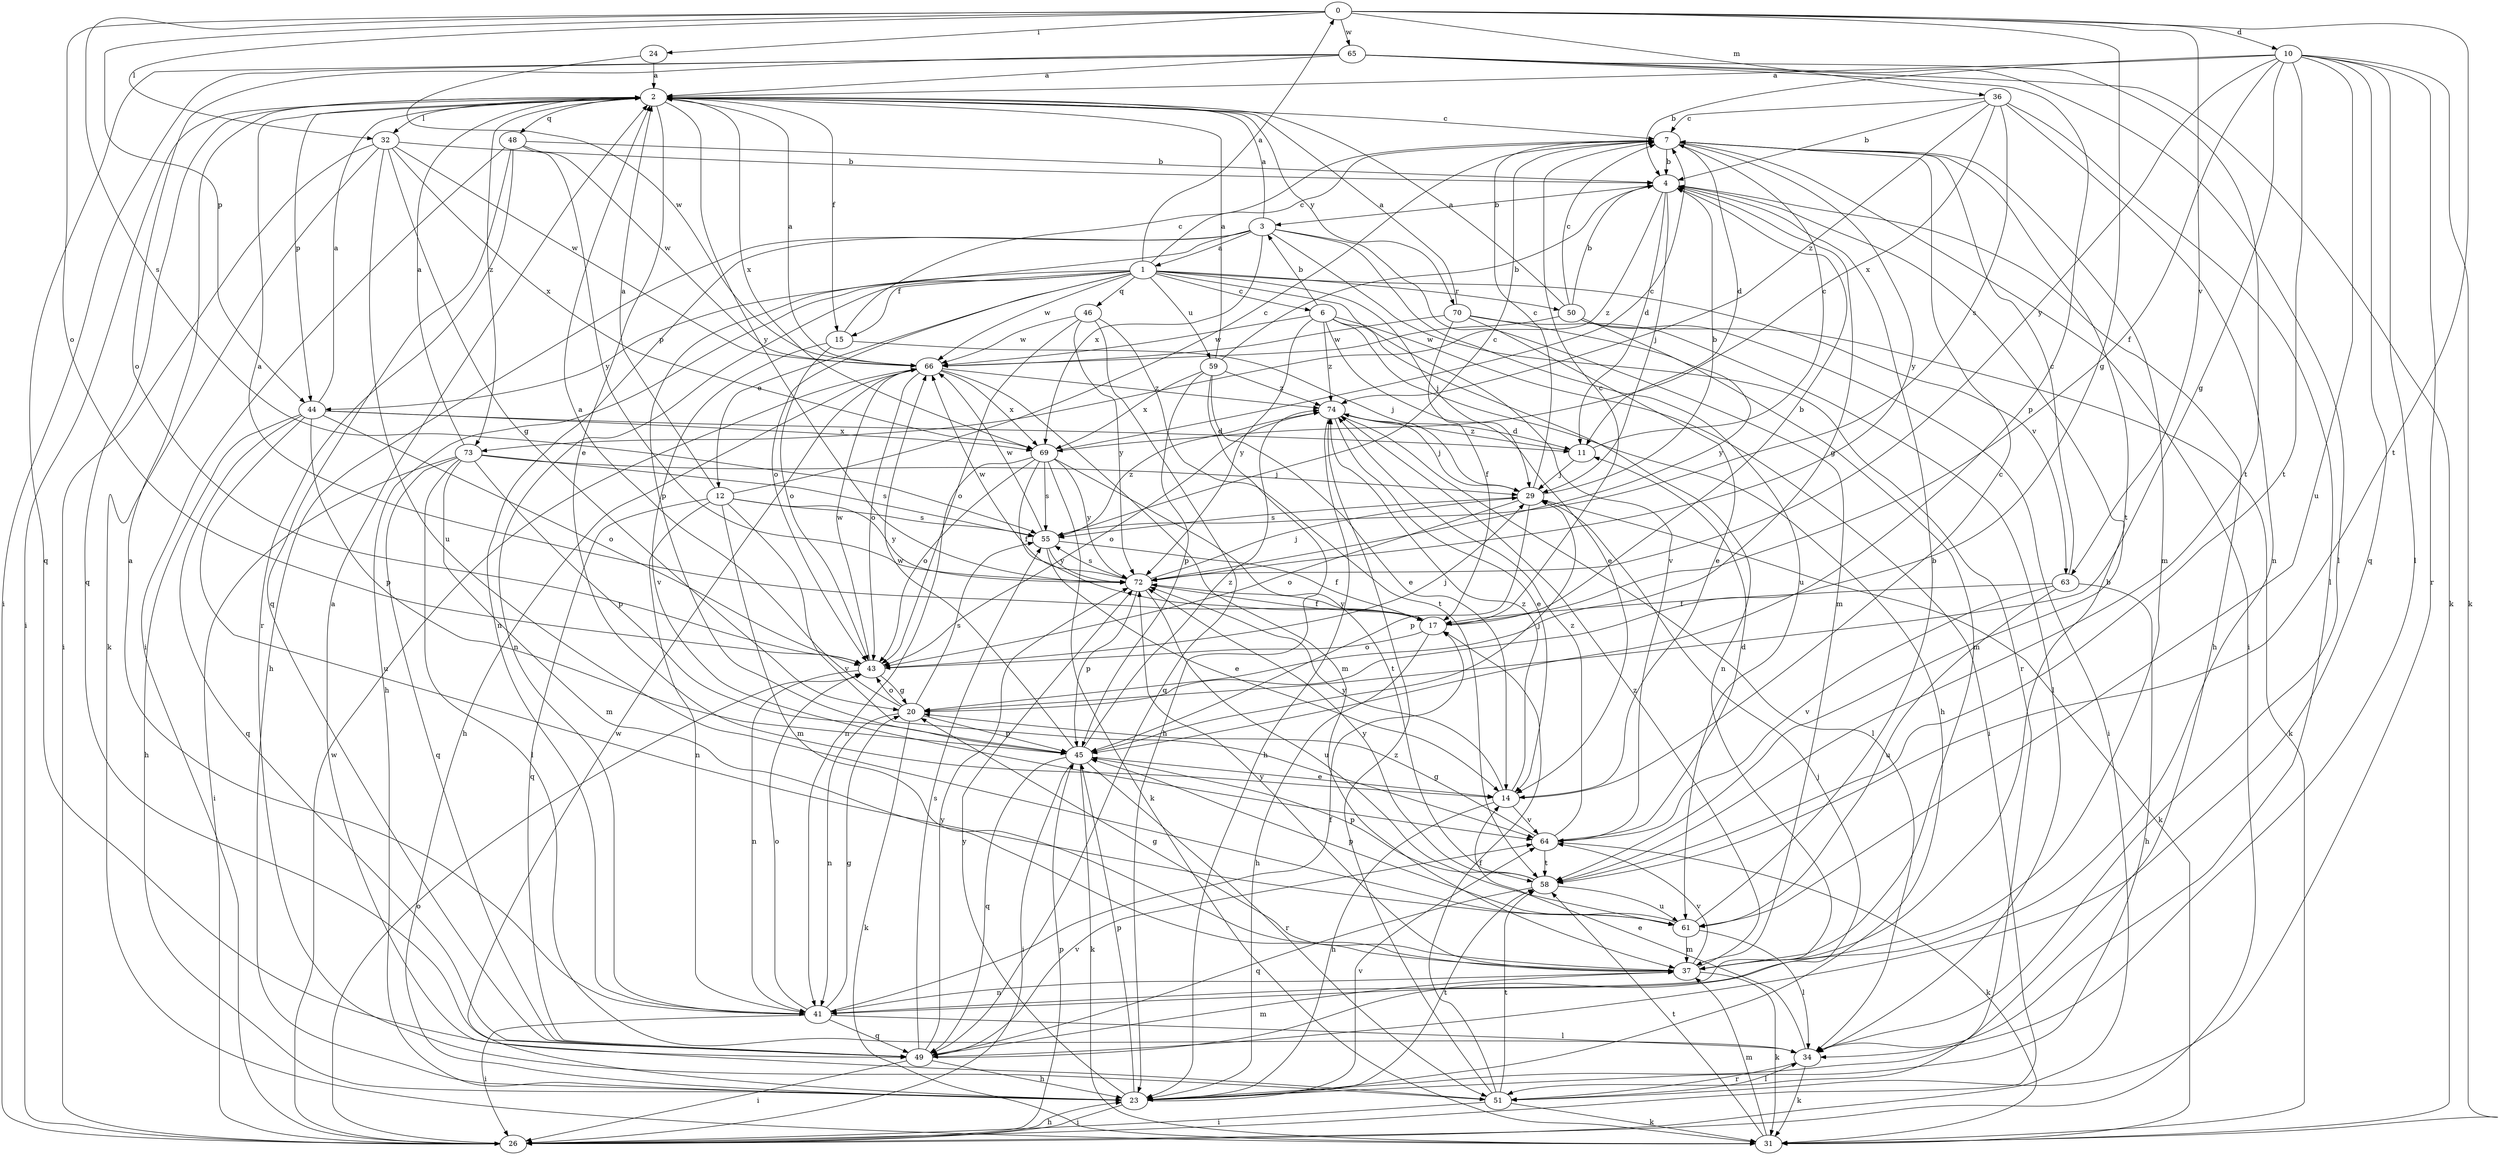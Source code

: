 strict digraph  {
0;
1;
2;
3;
4;
6;
7;
10;
11;
12;
14;
15;
17;
20;
23;
24;
26;
29;
31;
32;
34;
36;
37;
41;
43;
44;
45;
46;
48;
49;
50;
51;
55;
58;
59;
61;
63;
64;
65;
66;
69;
70;
72;
73;
74;
0 -> 10  [label=d];
0 -> 20  [label=g];
0 -> 24  [label=i];
0 -> 32  [label=l];
0 -> 36  [label=m];
0 -> 43  [label=o];
0 -> 44  [label=p];
0 -> 55  [label=s];
0 -> 58  [label=t];
0 -> 63  [label=v];
0 -> 65  [label=w];
1 -> 0  [label=a];
1 -> 6  [label=c];
1 -> 7  [label=c];
1 -> 12  [label=e];
1 -> 15  [label=f];
1 -> 23  [label=h];
1 -> 29  [label=j];
1 -> 41  [label=n];
1 -> 43  [label=o];
1 -> 44  [label=p];
1 -> 46  [label=q];
1 -> 50  [label=r];
1 -> 59  [label=u];
1 -> 63  [label=v];
1 -> 64  [label=v];
1 -> 66  [label=w];
2 -> 7  [label=c];
2 -> 14  [label=e];
2 -> 15  [label=f];
2 -> 26  [label=i];
2 -> 32  [label=l];
2 -> 44  [label=p];
2 -> 48  [label=q];
2 -> 49  [label=q];
2 -> 69  [label=x];
2 -> 70  [label=y];
2 -> 72  [label=y];
2 -> 73  [label=z];
3 -> 1  [label=a];
3 -> 2  [label=a];
3 -> 23  [label=h];
3 -> 37  [label=m];
3 -> 41  [label=n];
3 -> 45  [label=p];
3 -> 51  [label=r];
3 -> 61  [label=u];
3 -> 69  [label=x];
4 -> 3  [label=b];
4 -> 11  [label=d];
4 -> 20  [label=g];
4 -> 23  [label=h];
4 -> 29  [label=j];
4 -> 73  [label=z];
6 -> 3  [label=b];
6 -> 14  [label=e];
6 -> 23  [label=h];
6 -> 26  [label=i];
6 -> 41  [label=n];
6 -> 66  [label=w];
6 -> 72  [label=y];
6 -> 74  [label=z];
7 -> 4  [label=b];
7 -> 11  [label=d];
7 -> 26  [label=i];
7 -> 37  [label=m];
7 -> 58  [label=t];
7 -> 72  [label=y];
10 -> 2  [label=a];
10 -> 4  [label=b];
10 -> 17  [label=f];
10 -> 20  [label=g];
10 -> 31  [label=k];
10 -> 34  [label=l];
10 -> 49  [label=q];
10 -> 51  [label=r];
10 -> 58  [label=t];
10 -> 61  [label=u];
10 -> 72  [label=y];
11 -> 7  [label=c];
11 -> 29  [label=j];
11 -> 74  [label=z];
12 -> 2  [label=a];
12 -> 7  [label=c];
12 -> 37  [label=m];
12 -> 41  [label=n];
12 -> 49  [label=q];
12 -> 55  [label=s];
12 -> 64  [label=v];
12 -> 72  [label=y];
14 -> 7  [label=c];
14 -> 23  [label=h];
14 -> 64  [label=v];
14 -> 72  [label=y];
14 -> 74  [label=z];
15 -> 7  [label=c];
15 -> 29  [label=j];
15 -> 43  [label=o];
15 -> 64  [label=v];
17 -> 2  [label=a];
17 -> 4  [label=b];
17 -> 7  [label=c];
17 -> 23  [label=h];
17 -> 43  [label=o];
17 -> 72  [label=y];
20 -> 2  [label=a];
20 -> 31  [label=k];
20 -> 41  [label=n];
20 -> 43  [label=o];
20 -> 45  [label=p];
20 -> 55  [label=s];
23 -> 26  [label=i];
23 -> 45  [label=p];
23 -> 58  [label=t];
23 -> 64  [label=v];
23 -> 66  [label=w];
23 -> 72  [label=y];
24 -> 2  [label=a];
24 -> 66  [label=w];
26 -> 23  [label=h];
26 -> 43  [label=o];
26 -> 45  [label=p];
26 -> 66  [label=w];
29 -> 4  [label=b];
29 -> 7  [label=c];
29 -> 31  [label=k];
29 -> 43  [label=o];
29 -> 45  [label=p];
29 -> 55  [label=s];
31 -> 37  [label=m];
31 -> 58  [label=t];
32 -> 4  [label=b];
32 -> 20  [label=g];
32 -> 26  [label=i];
32 -> 31  [label=k];
32 -> 61  [label=u];
32 -> 66  [label=w];
32 -> 69  [label=x];
34 -> 14  [label=e];
34 -> 31  [label=k];
34 -> 51  [label=r];
36 -> 4  [label=b];
36 -> 7  [label=c];
36 -> 34  [label=l];
36 -> 41  [label=n];
36 -> 55  [label=s];
36 -> 69  [label=x];
36 -> 74  [label=z];
37 -> 4  [label=b];
37 -> 20  [label=g];
37 -> 31  [label=k];
37 -> 41  [label=n];
37 -> 64  [label=v];
37 -> 72  [label=y];
37 -> 74  [label=z];
41 -> 2  [label=a];
41 -> 17  [label=f];
41 -> 20  [label=g];
41 -> 26  [label=i];
41 -> 34  [label=l];
41 -> 43  [label=o];
41 -> 49  [label=q];
43 -> 20  [label=g];
43 -> 29  [label=j];
43 -> 41  [label=n];
43 -> 66  [label=w];
44 -> 2  [label=a];
44 -> 11  [label=d];
44 -> 23  [label=h];
44 -> 43  [label=o];
44 -> 45  [label=p];
44 -> 49  [label=q];
44 -> 61  [label=u];
44 -> 69  [label=x];
45 -> 14  [label=e];
45 -> 26  [label=i];
45 -> 29  [label=j];
45 -> 31  [label=k];
45 -> 49  [label=q];
45 -> 51  [label=r];
45 -> 66  [label=w];
45 -> 74  [label=z];
46 -> 43  [label=o];
46 -> 49  [label=q];
46 -> 58  [label=t];
46 -> 66  [label=w];
46 -> 72  [label=y];
48 -> 4  [label=b];
48 -> 26  [label=i];
48 -> 49  [label=q];
48 -> 51  [label=r];
48 -> 66  [label=w];
48 -> 72  [label=y];
49 -> 23  [label=h];
49 -> 26  [label=i];
49 -> 29  [label=j];
49 -> 37  [label=m];
49 -> 55  [label=s];
49 -> 64  [label=v];
49 -> 72  [label=y];
50 -> 2  [label=a];
50 -> 4  [label=b];
50 -> 7  [label=c];
50 -> 26  [label=i];
50 -> 31  [label=k];
50 -> 66  [label=w];
50 -> 72  [label=y];
51 -> 2  [label=a];
51 -> 17  [label=f];
51 -> 26  [label=i];
51 -> 31  [label=k];
51 -> 34  [label=l];
51 -> 58  [label=t];
51 -> 74  [label=z];
55 -> 7  [label=c];
55 -> 14  [label=e];
55 -> 17  [label=f];
55 -> 66  [label=w];
55 -> 72  [label=y];
55 -> 74  [label=z];
58 -> 45  [label=p];
58 -> 49  [label=q];
58 -> 61  [label=u];
58 -> 72  [label=y];
59 -> 2  [label=a];
59 -> 4  [label=b];
59 -> 14  [label=e];
59 -> 23  [label=h];
59 -> 45  [label=p];
59 -> 69  [label=x];
59 -> 74  [label=z];
61 -> 4  [label=b];
61 -> 34  [label=l];
61 -> 37  [label=m];
61 -> 45  [label=p];
63 -> 7  [label=c];
63 -> 17  [label=f];
63 -> 23  [label=h];
63 -> 61  [label=u];
63 -> 64  [label=v];
64 -> 11  [label=d];
64 -> 20  [label=g];
64 -> 31  [label=k];
64 -> 58  [label=t];
64 -> 74  [label=z];
65 -> 2  [label=a];
65 -> 26  [label=i];
65 -> 31  [label=k];
65 -> 34  [label=l];
65 -> 43  [label=o];
65 -> 45  [label=p];
65 -> 49  [label=q];
65 -> 58  [label=t];
66 -> 2  [label=a];
66 -> 23  [label=h];
66 -> 37  [label=m];
66 -> 43  [label=o];
66 -> 69  [label=x];
66 -> 74  [label=z];
69 -> 7  [label=c];
69 -> 17  [label=f];
69 -> 31  [label=k];
69 -> 41  [label=n];
69 -> 43  [label=o];
69 -> 55  [label=s];
69 -> 58  [label=t];
69 -> 72  [label=y];
70 -> 2  [label=a];
70 -> 14  [label=e];
70 -> 17  [label=f];
70 -> 34  [label=l];
70 -> 37  [label=m];
70 -> 66  [label=w];
72 -> 17  [label=f];
72 -> 29  [label=j];
72 -> 45  [label=p];
72 -> 55  [label=s];
72 -> 61  [label=u];
72 -> 66  [label=w];
73 -> 2  [label=a];
73 -> 26  [label=i];
73 -> 29  [label=j];
73 -> 34  [label=l];
73 -> 37  [label=m];
73 -> 45  [label=p];
73 -> 49  [label=q];
73 -> 55  [label=s];
74 -> 11  [label=d];
74 -> 14  [label=e];
74 -> 23  [label=h];
74 -> 29  [label=j];
74 -> 34  [label=l];
74 -> 43  [label=o];
}
